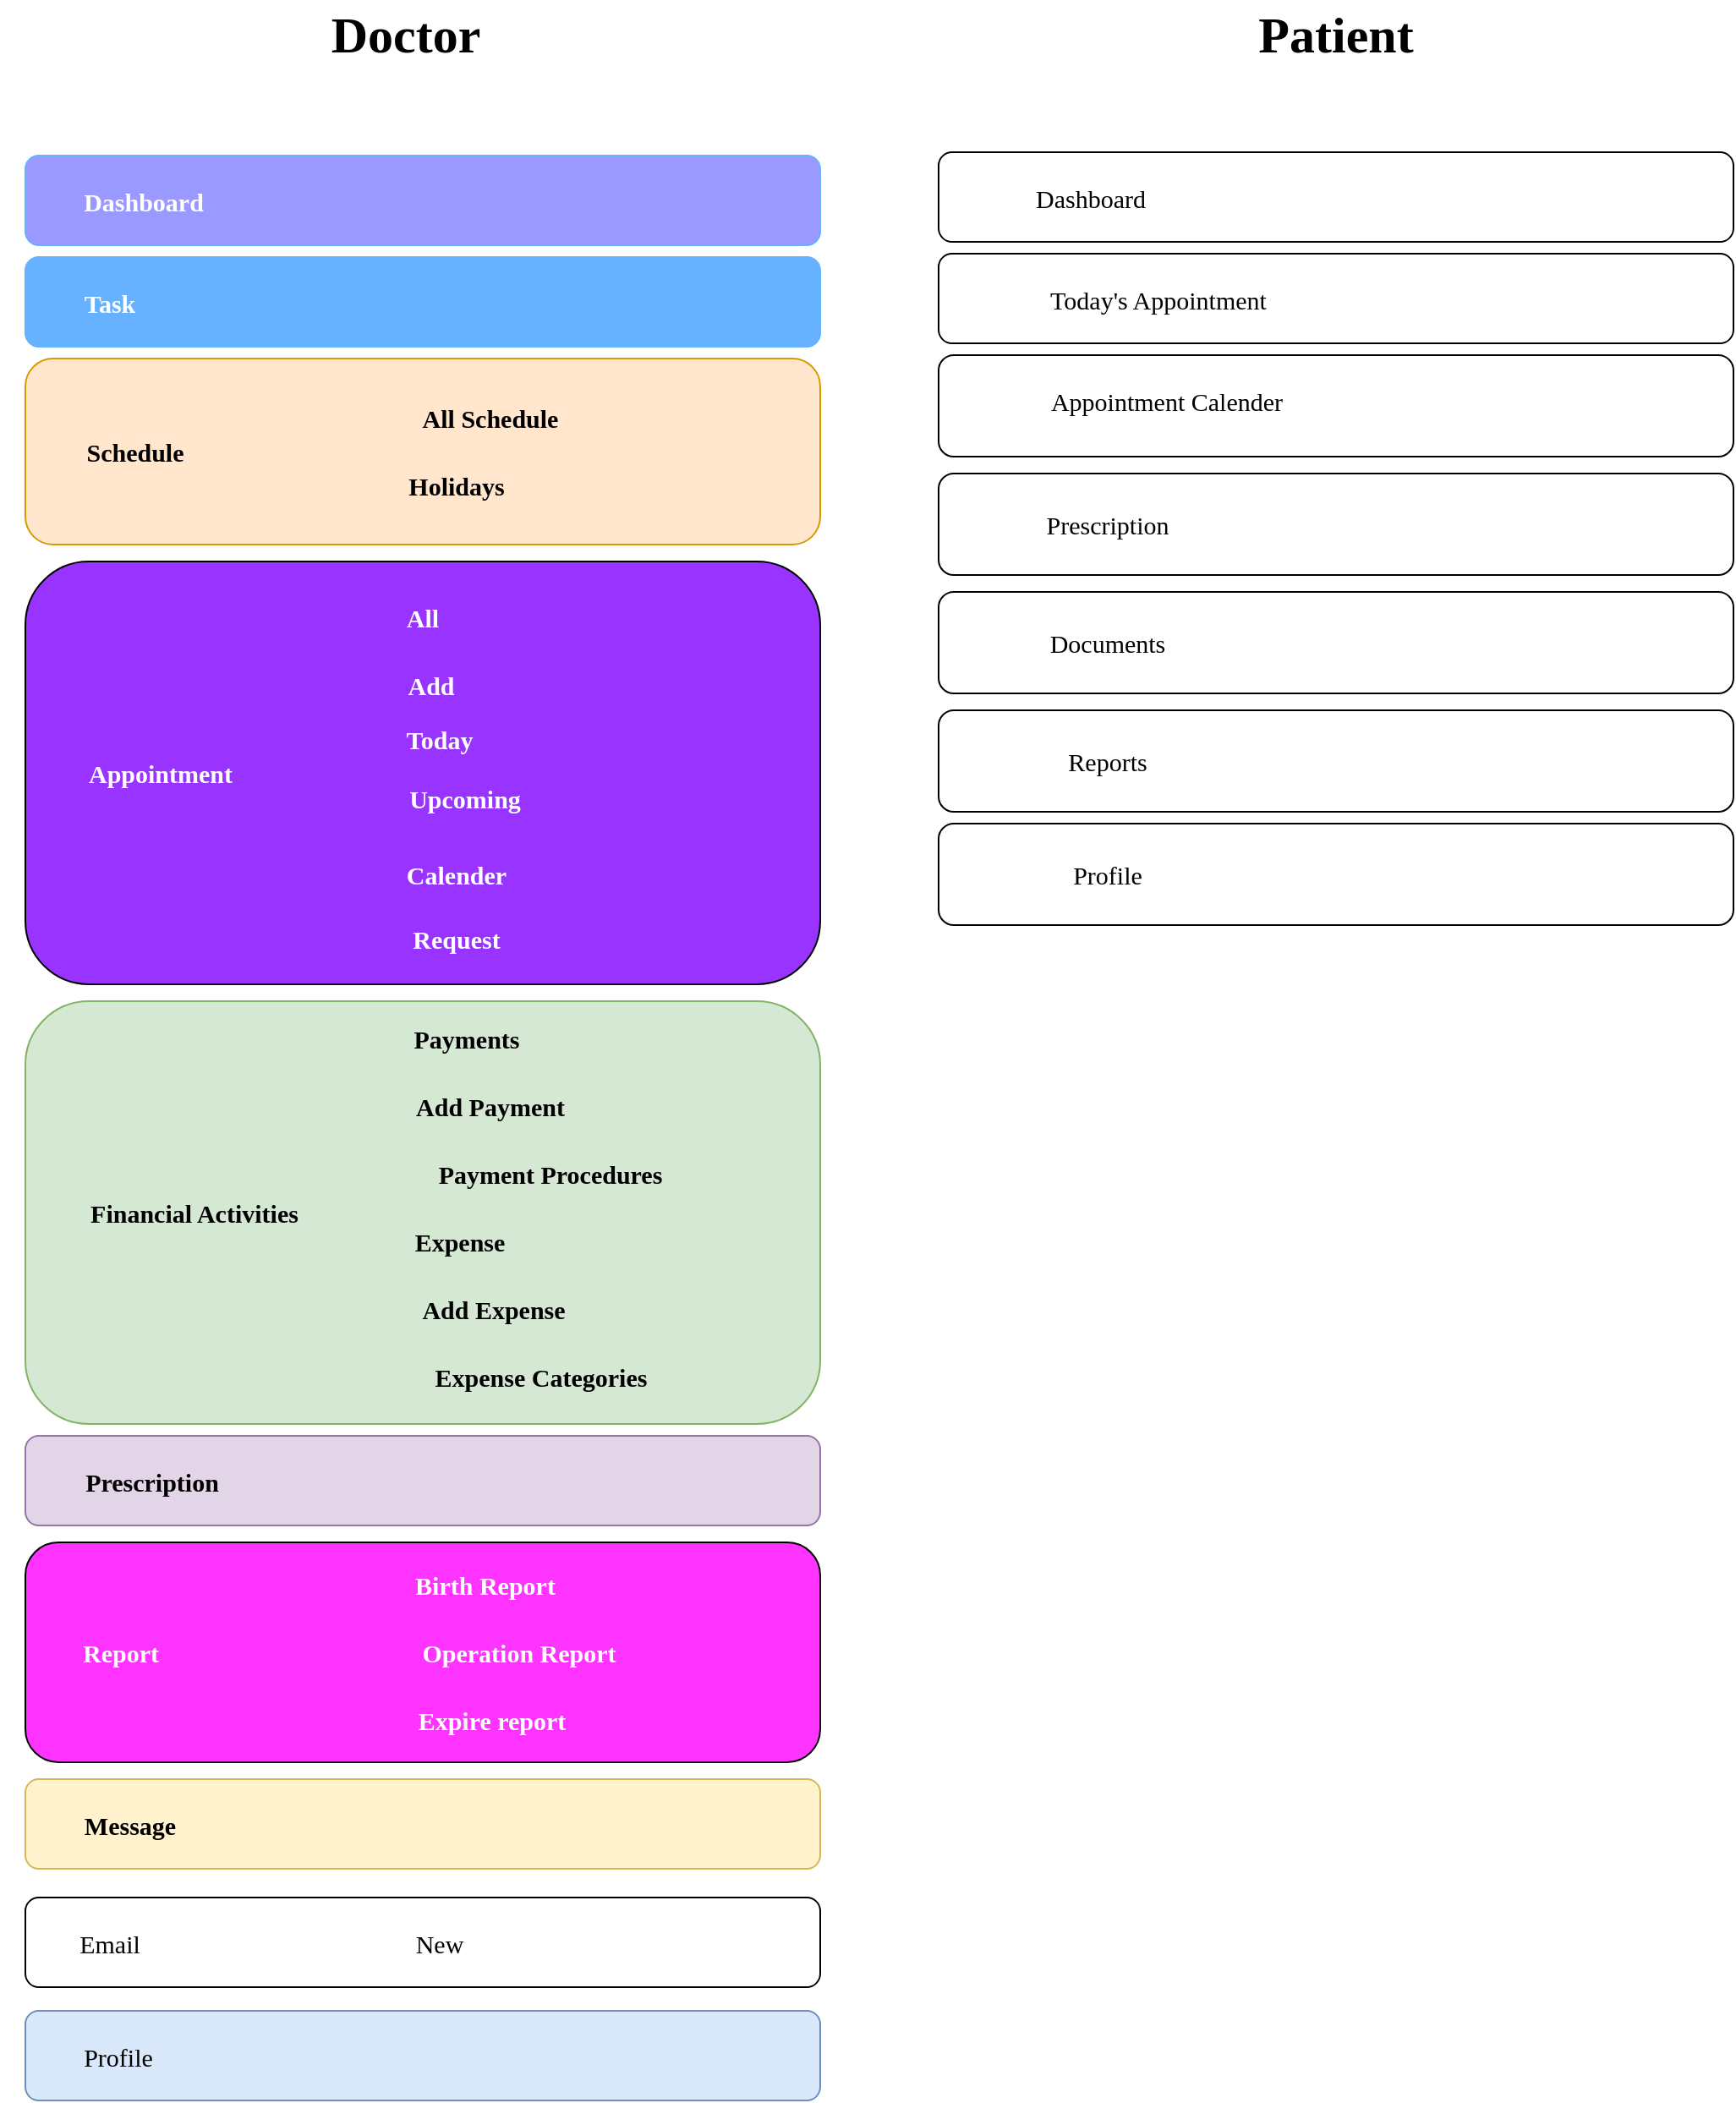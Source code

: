 <mxfile version="16.5.6" type="github">
  <diagram id="S-3z3gY1DUawhLGB5Od1" name="Page-1">
    <mxGraphModel dx="1422" dy="786" grid="1" gridSize="10" guides="1" tooltips="1" connect="1" arrows="1" fold="1" page="1" pageScale="1" pageWidth="1169" pageHeight="1654" math="0" shadow="0">
      <root>
        <mxCell id="0" />
        <mxCell id="1" parent="0" />
        <mxCell id="WlhzL5B_EylpTMc-1tn4-51" value="" style="rounded=1;whiteSpace=wrap;html=1;fontFamily=Verdana;fontSize=15;fontColor=#FFFFFF;labelBackgroundColor=#9999FF;labelBorderColor=#66B2FF;fillColor=#9999FF;strokeColor=#66B2FF;" parent="1" vertex="1">
          <mxGeometry x="90" y="252" width="470" height="53" as="geometry" />
        </mxCell>
        <mxCell id="WlhzL5B_EylpTMc-1tn4-49" value="" style="rounded=1;whiteSpace=wrap;html=1;fontFamily=Verdana;fontSize=15;labelBackgroundColor=#66B2FF;fillColor=#66B2FF;strokeColor=#66B2FF;" parent="1" vertex="1">
          <mxGeometry x="90" y="312" width="470" height="53" as="geometry" />
        </mxCell>
        <mxCell id="WlhzL5B_EylpTMc-1tn4-48" value="" style="rounded=1;whiteSpace=wrap;html=1;fontFamily=Verdana;fontSize=15;fillColor=#dae8fc;strokeColor=#6c8ebf;" parent="1" vertex="1">
          <mxGeometry x="90" y="1349" width="470" height="53" as="geometry" />
        </mxCell>
        <mxCell id="WlhzL5B_EylpTMc-1tn4-47" value="" style="rounded=1;whiteSpace=wrap;html=1;fontFamily=Verdana;fontSize=15;" parent="1" vertex="1">
          <mxGeometry x="90" y="1282" width="470" height="53" as="geometry" />
        </mxCell>
        <mxCell id="WlhzL5B_EylpTMc-1tn4-46" value="" style="rounded=1;whiteSpace=wrap;html=1;fontFamily=Verdana;fontSize=15;fillColor=#fff2cc;strokeColor=#d6b656;" parent="1" vertex="1">
          <mxGeometry x="90" y="1212" width="470" height="53" as="geometry" />
        </mxCell>
        <mxCell id="WlhzL5B_EylpTMc-1tn4-45" value="" style="rounded=1;whiteSpace=wrap;html=1;fontFamily=Verdana;fontSize=15;fillColor=#FF33FF;" parent="1" vertex="1">
          <mxGeometry x="90" y="1072" width="470" height="130" as="geometry" />
        </mxCell>
        <mxCell id="WlhzL5B_EylpTMc-1tn4-44" value="" style="rounded=1;whiteSpace=wrap;html=1;fontFamily=Verdana;fontSize=15;fillColor=#e1d5e7;strokeColor=#9673a6;" parent="1" vertex="1">
          <mxGeometry x="90" y="1009" width="470" height="53" as="geometry" />
        </mxCell>
        <mxCell id="WlhzL5B_EylpTMc-1tn4-31" value="" style="rounded=1;whiteSpace=wrap;html=1;fontFamily=Verdana;fontSize=15;fillColor=#d5e8d4;strokeColor=#82b366;" parent="1" vertex="1">
          <mxGeometry x="90" y="752" width="470" height="250" as="geometry" />
        </mxCell>
        <mxCell id="WlhzL5B_EylpTMc-1tn4-22" value="" style="rounded=1;whiteSpace=wrap;html=1;fontFamily=Verdana;fontSize=15;fillColor=#ffe6cc;strokeColor=#d79b00;" parent="1" vertex="1">
          <mxGeometry x="90" y="372" width="470" height="110" as="geometry" />
        </mxCell>
        <mxCell id="WlhzL5B_EylpTMc-1tn4-21" value="" style="rounded=1;whiteSpace=wrap;html=1;fontFamily=Verdana;fontSize=15;fillColor=#9933FF;" parent="1" vertex="1">
          <mxGeometry x="90" y="492" width="470" height="250" as="geometry" />
        </mxCell>
        <mxCell id="WlhzL5B_EylpTMc-1tn4-3" value="Dashboard" style="text;html=1;strokeColor=none;fillColor=none;align=center;verticalAlign=middle;whiteSpace=wrap;rounded=0;fontSize=15;fontFamily=Verdana;fontColor=#FFFFFF;fontStyle=1" parent="1" vertex="1">
          <mxGeometry x="120" y="263.5" width="80" height="30" as="geometry" />
        </mxCell>
        <mxCell id="WlhzL5B_EylpTMc-1tn4-5" value="Task" style="text;html=1;strokeColor=none;fillColor=none;align=center;verticalAlign=middle;whiteSpace=wrap;rounded=0;fontSize=15;fontFamily=Verdana;fontColor=#FFFFFF;fontStyle=1" parent="1" vertex="1">
          <mxGeometry x="110" y="323.5" width="60" height="30" as="geometry" />
        </mxCell>
        <mxCell id="WlhzL5B_EylpTMc-1tn4-6" value="Schedule" style="text;html=1;strokeColor=none;fillColor=none;align=center;verticalAlign=middle;whiteSpace=wrap;rounded=0;fontSize=15;fontFamily=Verdana;fontStyle=1" parent="1" vertex="1">
          <mxGeometry x="120" y="412" width="70" height="30" as="geometry" />
        </mxCell>
        <mxCell id="WlhzL5B_EylpTMc-1tn4-8" value="All Schedule" style="text;html=1;strokeColor=none;fillColor=none;align=center;verticalAlign=middle;whiteSpace=wrap;rounded=0;fontSize=15;fontFamily=Verdana;fontStyle=1" parent="1" vertex="1">
          <mxGeometry x="310" y="392" width="110" height="30" as="geometry" />
        </mxCell>
        <mxCell id="WlhzL5B_EylpTMc-1tn4-9" value="Holidays" style="text;html=1;strokeColor=none;fillColor=none;align=center;verticalAlign=middle;whiteSpace=wrap;rounded=0;fontSize=15;fontFamily=Verdana;fontStyle=1" parent="1" vertex="1">
          <mxGeometry x="295" y="432" width="100" height="30" as="geometry" />
        </mxCell>
        <mxCell id="WlhzL5B_EylpTMc-1tn4-13" value="Appointment" style="text;html=1;strokeColor=none;fillColor=none;align=center;verticalAlign=middle;whiteSpace=wrap;rounded=0;fontSize=15;fontFamily=Verdana;fontColor=#FFFFFF;fontStyle=1" parent="1" vertex="1">
          <mxGeometry x="120" y="602" width="100" height="30" as="geometry" />
        </mxCell>
        <mxCell id="WlhzL5B_EylpTMc-1tn4-14" value="All" style="text;html=1;strokeColor=none;fillColor=none;align=center;verticalAlign=middle;whiteSpace=wrap;rounded=0;fontSize=15;fontFamily=Verdana;fontStyle=1;fontColor=#FFFFFF;" parent="1" vertex="1">
          <mxGeometry x="275" y="510" width="100" height="30" as="geometry" />
        </mxCell>
        <mxCell id="WlhzL5B_EylpTMc-1tn4-15" value="Add" style="text;html=1;strokeColor=none;fillColor=none;align=center;verticalAlign=middle;whiteSpace=wrap;rounded=0;fontSize=15;fontFamily=Verdana;fontColor=#FFFFFF;fontStyle=1" parent="1" vertex="1">
          <mxGeometry x="280" y="550" width="100" height="30" as="geometry" />
        </mxCell>
        <mxCell id="WlhzL5B_EylpTMc-1tn4-16" value="Today" style="text;html=1;strokeColor=none;fillColor=none;align=center;verticalAlign=middle;whiteSpace=wrap;rounded=0;fontSize=15;fontFamily=Verdana;fontStyle=1;fontColor=#FFFFFF;" parent="1" vertex="1">
          <mxGeometry x="300" y="582" width="70" height="30" as="geometry" />
        </mxCell>
        <mxCell id="WlhzL5B_EylpTMc-1tn4-17" value="Upcoming" style="text;html=1;strokeColor=none;fillColor=none;align=center;verticalAlign=middle;whiteSpace=wrap;rounded=0;fontSize=15;fontFamily=Verdana;fontStyle=1;fontColor=#FFFFFF;" parent="1" vertex="1">
          <mxGeometry x="300" y="617" width="100" height="30" as="geometry" />
        </mxCell>
        <mxCell id="WlhzL5B_EylpTMc-1tn4-18" value="Calender" style="text;html=1;strokeColor=none;fillColor=none;align=center;verticalAlign=middle;whiteSpace=wrap;rounded=0;fontSize=15;fontFamily=Verdana;fontStyle=1;fontColor=#FFFFFF;" parent="1" vertex="1">
          <mxGeometry x="295" y="662" width="100" height="30" as="geometry" />
        </mxCell>
        <mxCell id="WlhzL5B_EylpTMc-1tn4-19" value="Request" style="text;html=1;strokeColor=none;fillColor=none;align=center;verticalAlign=middle;whiteSpace=wrap;rounded=0;fontSize=15;fontFamily=Verdana;fontStyle=1;fontColor=#FFFFFF;" parent="1" vertex="1">
          <mxGeometry x="295" y="700" width="100" height="30" as="geometry" />
        </mxCell>
        <mxCell id="WlhzL5B_EylpTMc-1tn4-20" value="Financial Activities" style="text;html=1;strokeColor=none;fillColor=none;align=center;verticalAlign=middle;whiteSpace=wrap;rounded=0;fontSize=15;fontFamily=Verdana;fontStyle=1" parent="1" vertex="1">
          <mxGeometry x="80" y="862" width="220" height="30" as="geometry" />
        </mxCell>
        <mxCell id="WlhzL5B_EylpTMc-1tn4-23" value="Payments" style="text;html=1;strokeColor=none;fillColor=none;align=center;verticalAlign=middle;whiteSpace=wrap;rounded=0;fontSize=15;fontFamily=Verdana;fontStyle=1" parent="1" vertex="1">
          <mxGeometry x="301" y="759" width="100" height="30" as="geometry" />
        </mxCell>
        <mxCell id="WlhzL5B_EylpTMc-1tn4-26" value="Add Payment" style="text;html=1;strokeColor=none;fillColor=none;align=center;verticalAlign=middle;whiteSpace=wrap;rounded=0;fontSize=15;fontFamily=Verdana;fontStyle=1" parent="1" vertex="1">
          <mxGeometry x="305" y="799" width="120" height="30" as="geometry" />
        </mxCell>
        <mxCell id="WlhzL5B_EylpTMc-1tn4-27" value="Payment Procedures" style="text;html=1;strokeColor=none;fillColor=none;align=center;verticalAlign=middle;whiteSpace=wrap;rounded=0;fontSize=15;fontFamily=Verdana;fontStyle=1" parent="1" vertex="1">
          <mxGeometry x="311" y="839" width="179" height="30" as="geometry" />
        </mxCell>
        <mxCell id="WlhzL5B_EylpTMc-1tn4-28" value="Expense" style="text;html=1;strokeColor=none;fillColor=none;align=center;verticalAlign=middle;whiteSpace=wrap;rounded=0;fontSize=15;fontFamily=Verdana;fontStyle=1" parent="1" vertex="1">
          <mxGeometry x="267" y="879" width="160" height="30" as="geometry" />
        </mxCell>
        <mxCell id="WlhzL5B_EylpTMc-1tn4-29" value="Add Expense" style="text;html=1;strokeColor=none;fillColor=none;align=center;verticalAlign=middle;whiteSpace=wrap;rounded=0;fontSize=15;fontFamily=Verdana;fontStyle=1" parent="1" vertex="1">
          <mxGeometry x="287" y="919" width="160" height="30" as="geometry" />
        </mxCell>
        <mxCell id="WlhzL5B_EylpTMc-1tn4-30" value="Expense Categories" style="text;html=1;strokeColor=none;fillColor=none;align=center;verticalAlign=middle;whiteSpace=wrap;rounded=0;fontSize=15;fontFamily=Verdana;fontStyle=1" parent="1" vertex="1">
          <mxGeometry x="310" y="959" width="170" height="30" as="geometry" />
        </mxCell>
        <mxCell id="WlhzL5B_EylpTMc-1tn4-32" value="Prescription" style="text;html=1;strokeColor=none;fillColor=none;align=center;verticalAlign=middle;whiteSpace=wrap;rounded=0;fontFamily=Verdana;fontSize=15;fontStyle=1" parent="1" vertex="1">
          <mxGeometry x="120" y="1020.5" width="90" height="30" as="geometry" />
        </mxCell>
        <mxCell id="WlhzL5B_EylpTMc-1tn4-33" value="Report" style="text;html=1;strokeColor=none;fillColor=none;align=center;verticalAlign=middle;whiteSpace=wrap;rounded=0;fontSize=15;fontFamily=Verdana;fontStyle=1;fontColor=#FFFFFF;" parent="1" vertex="1">
          <mxGeometry x="75" y="1122" width="142.5" height="30" as="geometry" />
        </mxCell>
        <mxCell id="WlhzL5B_EylpTMc-1tn4-35" value="Birth Report" style="text;html=1;strokeColor=none;fillColor=none;align=center;verticalAlign=middle;whiteSpace=wrap;rounded=0;fontSize=15;fontFamily=Verdana;fontStyle=1;fontColor=#FFFFFF;" parent="1" vertex="1">
          <mxGeometry x="302" y="1082" width="120" height="30" as="geometry" />
        </mxCell>
        <mxCell id="WlhzL5B_EylpTMc-1tn4-36" value="Operation Report" style="text;html=1;strokeColor=none;fillColor=none;align=center;verticalAlign=middle;whiteSpace=wrap;rounded=0;fontSize=15;fontFamily=Verdana;fontColor=#FFFFFF;fontStyle=1" parent="1" vertex="1">
          <mxGeometry x="302" y="1122" width="160" height="30" as="geometry" />
        </mxCell>
        <mxCell id="WlhzL5B_EylpTMc-1tn4-37" value="Expire report" style="text;html=1;strokeColor=none;fillColor=none;align=center;verticalAlign=middle;whiteSpace=wrap;rounded=0;fontSize=15;fontFamily=Verdana;fontStyle=1;fontColor=#FFFFFF;" parent="1" vertex="1">
          <mxGeometry x="286" y="1162" width="160" height="30" as="geometry" />
        </mxCell>
        <mxCell id="WlhzL5B_EylpTMc-1tn4-40" value="Message" style="text;html=1;strokeColor=none;fillColor=none;align=center;verticalAlign=middle;whiteSpace=wrap;rounded=0;fontSize=15;fontFamily=Verdana;fontStyle=1" parent="1" vertex="1">
          <mxGeometry x="112.5" y="1223.5" width="77.5" height="30" as="geometry" />
        </mxCell>
        <mxCell id="WlhzL5B_EylpTMc-1tn4-41" value="Email" style="text;html=1;strokeColor=none;fillColor=none;align=center;verticalAlign=middle;whiteSpace=wrap;rounded=0;fontSize=15;fontFamily=Verdana;" parent="1" vertex="1">
          <mxGeometry x="105" y="1293.5" width="70" height="30" as="geometry" />
        </mxCell>
        <mxCell id="WlhzL5B_EylpTMc-1tn4-42" value="New" style="text;html=1;strokeColor=none;fillColor=none;align=center;verticalAlign=middle;whiteSpace=wrap;rounded=0;fontSize=15;fontFamily=Verdana;" parent="1" vertex="1">
          <mxGeometry x="225" y="1293.5" width="220" height="30" as="geometry" />
        </mxCell>
        <mxCell id="WlhzL5B_EylpTMc-1tn4-43" value="Profile" style="text;html=1;strokeColor=none;fillColor=none;align=center;verticalAlign=middle;whiteSpace=wrap;rounded=0;fontSize=15;fontFamily=Verdana;" parent="1" vertex="1">
          <mxGeometry x="110" y="1360.5" width="70" height="30" as="geometry" />
        </mxCell>
        <mxCell id="WlhzL5B_EylpTMc-1tn4-52" value="" style="rounded=1;whiteSpace=wrap;html=1;fontFamily=Verdana;fontSize=15;" parent="1" vertex="1">
          <mxGeometry x="630" y="250" width="470" height="53" as="geometry" />
        </mxCell>
        <mxCell id="WlhzL5B_EylpTMc-1tn4-53" value="" style="rounded=1;whiteSpace=wrap;html=1;fontFamily=Verdana;fontSize=15;" parent="1" vertex="1">
          <mxGeometry x="630" y="310" width="470" height="53" as="geometry" />
        </mxCell>
        <mxCell id="WlhzL5B_EylpTMc-1tn4-60" value="" style="rounded=1;whiteSpace=wrap;html=1;fontFamily=Verdana;fontSize=15;" parent="1" vertex="1">
          <mxGeometry x="630" y="370" width="470" height="60" as="geometry" />
        </mxCell>
        <mxCell id="WlhzL5B_EylpTMc-1tn4-61" value="" style="rounded=1;whiteSpace=wrap;html=1;fontFamily=Verdana;fontSize=15;" parent="1" vertex="1">
          <mxGeometry x="630" y="440" width="470" height="60" as="geometry" />
        </mxCell>
        <mxCell id="WlhzL5B_EylpTMc-1tn4-62" value="Dashboard" style="text;html=1;strokeColor=none;fillColor=none;align=center;verticalAlign=middle;whiteSpace=wrap;rounded=0;fontSize=15;fontFamily=Verdana;" parent="1" vertex="1">
          <mxGeometry x="680" y="261.5" width="80" height="30" as="geometry" />
        </mxCell>
        <mxCell id="WlhzL5B_EylpTMc-1tn4-63" value="Today&#39;s Appointment" style="text;html=1;strokeColor=none;fillColor=none;align=center;verticalAlign=middle;whiteSpace=wrap;rounded=0;fontSize=15;fontFamily=Verdana;" parent="1" vertex="1">
          <mxGeometry x="665" y="321.5" width="190" height="30" as="geometry" />
        </mxCell>
        <mxCell id="WlhzL5B_EylpTMc-1tn4-64" value="Appointment Calender" style="text;html=1;strokeColor=none;fillColor=none;align=center;verticalAlign=middle;whiteSpace=wrap;rounded=0;fontSize=15;fontFamily=Verdana;" parent="1" vertex="1">
          <mxGeometry x="675" y="382" width="180" height="30" as="geometry" />
        </mxCell>
        <mxCell id="WlhzL5B_EylpTMc-1tn4-67" value="Prescription" style="text;html=1;strokeColor=none;fillColor=none;align=center;verticalAlign=middle;whiteSpace=wrap;rounded=0;fontSize=15;fontFamily=Verdana;" parent="1" vertex="1">
          <mxGeometry x="680" y="455" width="100" height="30" as="geometry" />
        </mxCell>
        <mxCell id="WlhzL5B_EylpTMc-1tn4-90" value="Doctor" style="text;html=1;strokeColor=none;fillColor=none;align=center;verticalAlign=middle;whiteSpace=wrap;rounded=0;fontFamily=Verdana;fontSize=30;fontStyle=1" parent="1" vertex="1">
          <mxGeometry x="220" y="160" width="190" height="40" as="geometry" />
        </mxCell>
        <mxCell id="WlhzL5B_EylpTMc-1tn4-91" value="Patient" style="text;html=1;strokeColor=none;fillColor=none;align=center;verticalAlign=middle;whiteSpace=wrap;rounded=0;fontFamily=Verdana;fontSize=30;fontStyle=1" parent="1" vertex="1">
          <mxGeometry x="770" y="160" width="190" height="40" as="geometry" />
        </mxCell>
        <mxCell id="WlhzL5B_EylpTMc-1tn4-92" value="" style="rounded=1;whiteSpace=wrap;html=1;fontFamily=Verdana;fontSize=15;" parent="1" vertex="1">
          <mxGeometry x="630" y="510" width="470" height="60" as="geometry" />
        </mxCell>
        <mxCell id="WlhzL5B_EylpTMc-1tn4-93" value="Documents" style="text;html=1;strokeColor=none;fillColor=none;align=center;verticalAlign=middle;whiteSpace=wrap;rounded=0;fontSize=15;fontFamily=Verdana;" parent="1" vertex="1">
          <mxGeometry x="680" y="525" width="100" height="30" as="geometry" />
        </mxCell>
        <mxCell id="WlhzL5B_EylpTMc-1tn4-94" value="" style="rounded=1;whiteSpace=wrap;html=1;fontFamily=Verdana;fontSize=15;" parent="1" vertex="1">
          <mxGeometry x="630" y="580" width="470" height="60" as="geometry" />
        </mxCell>
        <mxCell id="WlhzL5B_EylpTMc-1tn4-95" value="Reports" style="text;html=1;strokeColor=none;fillColor=none;align=center;verticalAlign=middle;whiteSpace=wrap;rounded=0;fontSize=15;fontFamily=Verdana;" parent="1" vertex="1">
          <mxGeometry x="680" y="595" width="100" height="30" as="geometry" />
        </mxCell>
        <mxCell id="WlhzL5B_EylpTMc-1tn4-96" value="" style="rounded=1;whiteSpace=wrap;html=1;fontFamily=Verdana;fontSize=15;" parent="1" vertex="1">
          <mxGeometry x="630" y="647" width="470" height="60" as="geometry" />
        </mxCell>
        <mxCell id="WlhzL5B_EylpTMc-1tn4-97" value="Profile" style="text;html=1;strokeColor=none;fillColor=none;align=center;verticalAlign=middle;whiteSpace=wrap;rounded=0;fontSize=15;fontFamily=Verdana;" parent="1" vertex="1">
          <mxGeometry x="680" y="662" width="100" height="30" as="geometry" />
        </mxCell>
      </root>
    </mxGraphModel>
  </diagram>
</mxfile>
